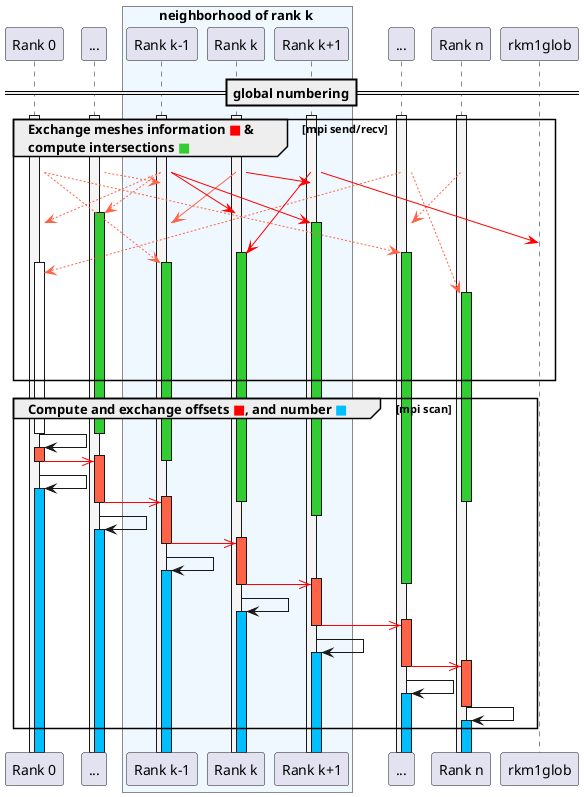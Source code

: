 @startuml
skinparam BoxPadding 10
participant "Rank 0" as r0
participant "..." as rtmp0
box neighborhood of rank k #AliceBlue
participant "Rank k-1" as rkm1
participant "Rank k" as rk
participant "Rank k+1" as rkp1
end box
participant "..." as rtmpn
participant "Rank n" as rn

==global numbering==

activate r0 #WhiteSmoke
activate rtmp0 #WhiteSmoke
activate rkm1 #WhiteSmoke
activate rk #WhiteSmoke
activate rkp1 #WhiteSmoke
activate rtmpn #WhiteSmoke
activate rn #WhiteSmoke

group Exchange meshes information <color:red>■</color> & \ncompute intersections <color:LimeGreen>■</color> [mpi send/recv]

!pragma teoz true

r0 -[#tomato]->(90) rkm1++ #LimeGreen
& rkm1 -[#tomato]->(50) r0
& r0 -[#tomato]->(80) rtmpn++ #LimeGreen
& rtmpn -[#tomato]->(100) r0++ #LimeGreen
& rtmpn -[#tomato]->(120) rn++ #LimeGreen
& rtmp0 -[#tomato]->(10) rkm1
& rkm1 -[#tomato]->(40) rtmp0++ #LimeGreen
& rn -[#tomato]->(50) rtmpn
& rk -[#tomato]>(50) rkm1
& rk -[#red]>(10) rkp1
& rkm1 -[#red]>(40) rk
& rkm1 -[#red]>(50) rkp1++ #LimeGreen
& rkp1 -[#red]>(80) rk++ #LimeGreen
& rkp1 -[#red]>(70) rkm1glob


end group

group Compute and exchange offsets <color:red>■</color>, and number <color:DeepSkyBlue>■</color> [mpi scan]

deactivate rtmp0

deactivate r0
r0 -> r0++ #tomato
deactivate rkm1
activate rtmp0 #tomato
r0 -[#red]>> rtmp0-- #tomato

r0 -> r0++ #DeepSkyBlue


deactivate rn
deactivate rk

activate rkm1 #tomato
rtmp0 -[#red]>> rkm1-- #tomato
deactivate rkp1
rtmp0 -> rtmp0++ #DeepSkyBlue


activate rk #tomato
rkm1 -[#red]>> rk-- #tomato
rkm1 -> rkm1++ #DeepSkyBlue

deactivate rtmpn

activate rkp1 #tomato
rk -[#red]>> rkp1-- #tomato
rk -> rk++ #DeepSkyBlue

activate rtmpn #tomato
rkp1 -[#red]>> rtmpn-- #tomato
rkp1 -> rkp1++ #DeepSkyBlue

activate rn #tomato
rtmpn -[#red]>> rn-- #tomato
rtmpn -> rtmpn++ #DeepSkyBlue

deactivate rn
rn -> rn++ #DeepSkyBlue

end group

@enduml
